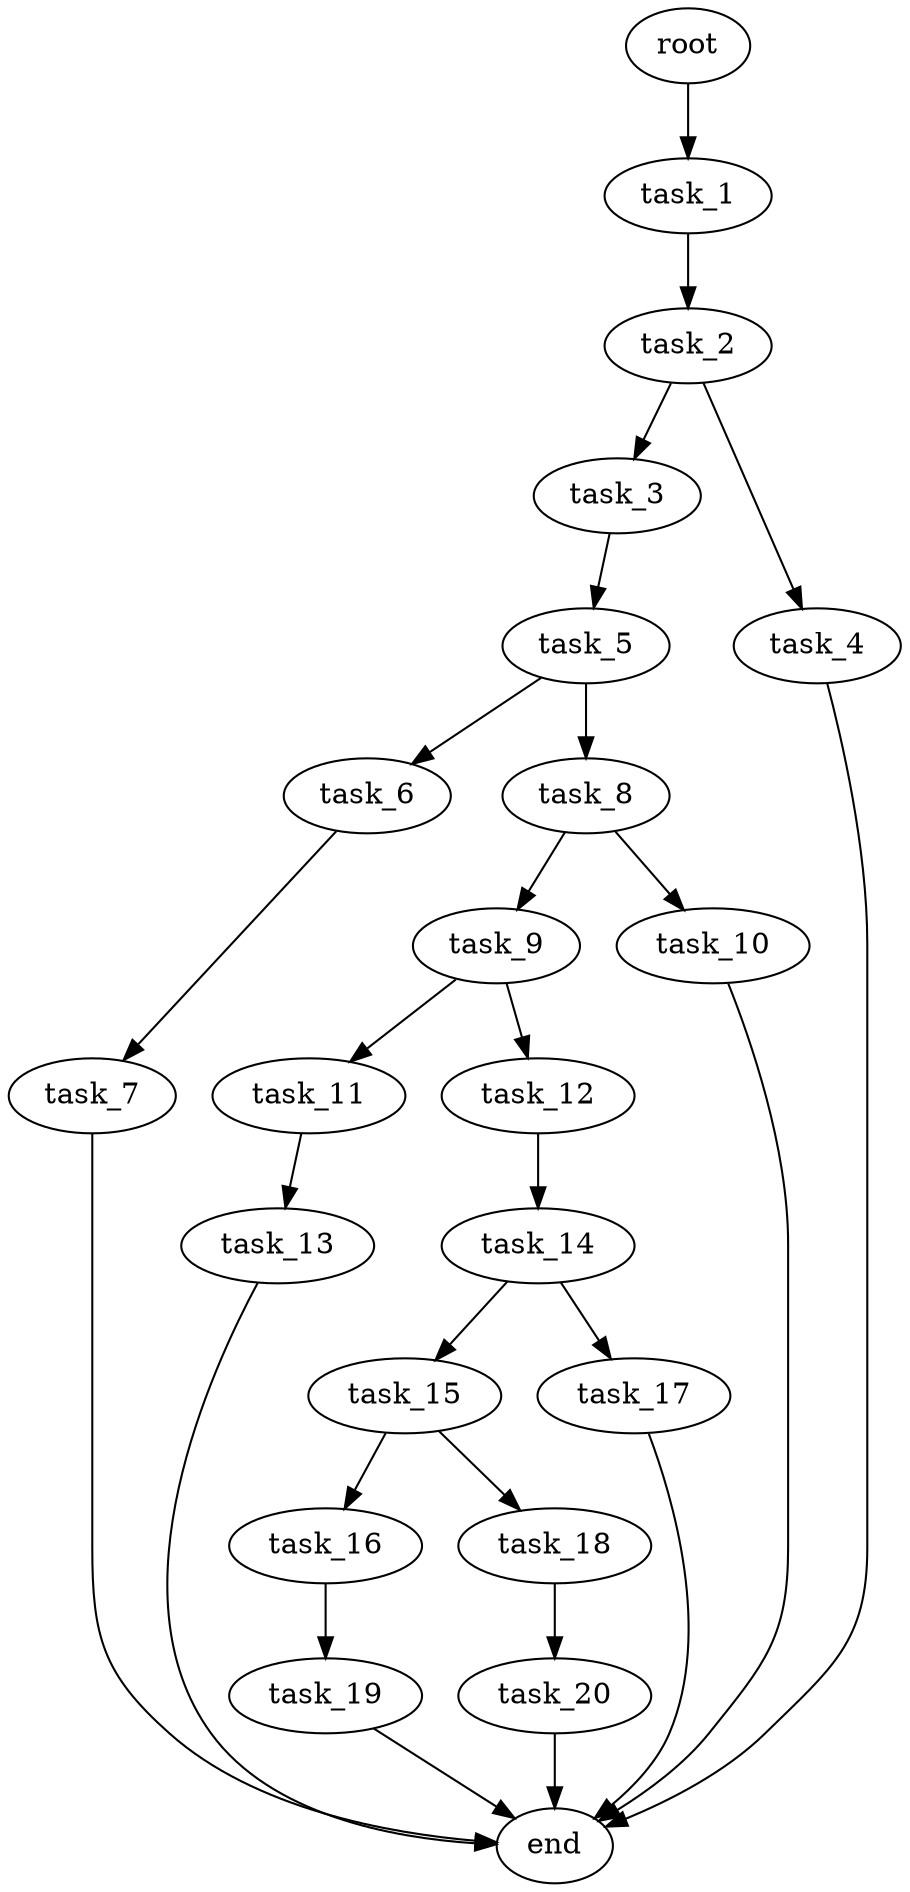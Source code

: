 digraph G {
  root [size="0.000000e+00"];
  task_1 [size="6.723736e+10"];
  task_2 [size="5.846016e+10"];
  task_3 [size="8.224351e+10"];
  task_4 [size="9.402979e+10"];
  task_5 [size="1.084353e+10"];
  task_6 [size="2.338985e+10"];
  task_7 [size="2.512215e+09"];
  task_8 [size="8.842464e+10"];
  task_9 [size="5.614512e+10"];
  task_10 [size="9.152644e+10"];
  task_11 [size="2.214451e+10"];
  task_12 [size="6.331072e+09"];
  task_13 [size="8.238730e+10"];
  task_14 [size="9.093967e+10"];
  task_15 [size="3.022600e+10"];
  task_16 [size="4.083550e+10"];
  task_17 [size="1.398630e+10"];
  task_18 [size="9.462669e+10"];
  task_19 [size="3.044341e+10"];
  task_20 [size="4.926754e+10"];
  end [size="0.000000e+00"];

  root -> task_1 [size="1.000000e-12"];
  task_1 -> task_2 [size="5.846016e+08"];
  task_2 -> task_3 [size="8.224351e+08"];
  task_2 -> task_4 [size="9.402979e+08"];
  task_3 -> task_5 [size="1.084353e+08"];
  task_4 -> end [size="1.000000e-12"];
  task_5 -> task_6 [size="2.338985e+08"];
  task_5 -> task_8 [size="8.842464e+08"];
  task_6 -> task_7 [size="2.512215e+07"];
  task_7 -> end [size="1.000000e-12"];
  task_8 -> task_9 [size="5.614512e+08"];
  task_8 -> task_10 [size="9.152644e+08"];
  task_9 -> task_11 [size="2.214451e+08"];
  task_9 -> task_12 [size="6.331072e+07"];
  task_10 -> end [size="1.000000e-12"];
  task_11 -> task_13 [size="8.238730e+08"];
  task_12 -> task_14 [size="9.093967e+08"];
  task_13 -> end [size="1.000000e-12"];
  task_14 -> task_15 [size="3.022600e+08"];
  task_14 -> task_17 [size="1.398630e+08"];
  task_15 -> task_16 [size="4.083550e+08"];
  task_15 -> task_18 [size="9.462669e+08"];
  task_16 -> task_19 [size="3.044341e+08"];
  task_17 -> end [size="1.000000e-12"];
  task_18 -> task_20 [size="4.926754e+08"];
  task_19 -> end [size="1.000000e-12"];
  task_20 -> end [size="1.000000e-12"];
}
